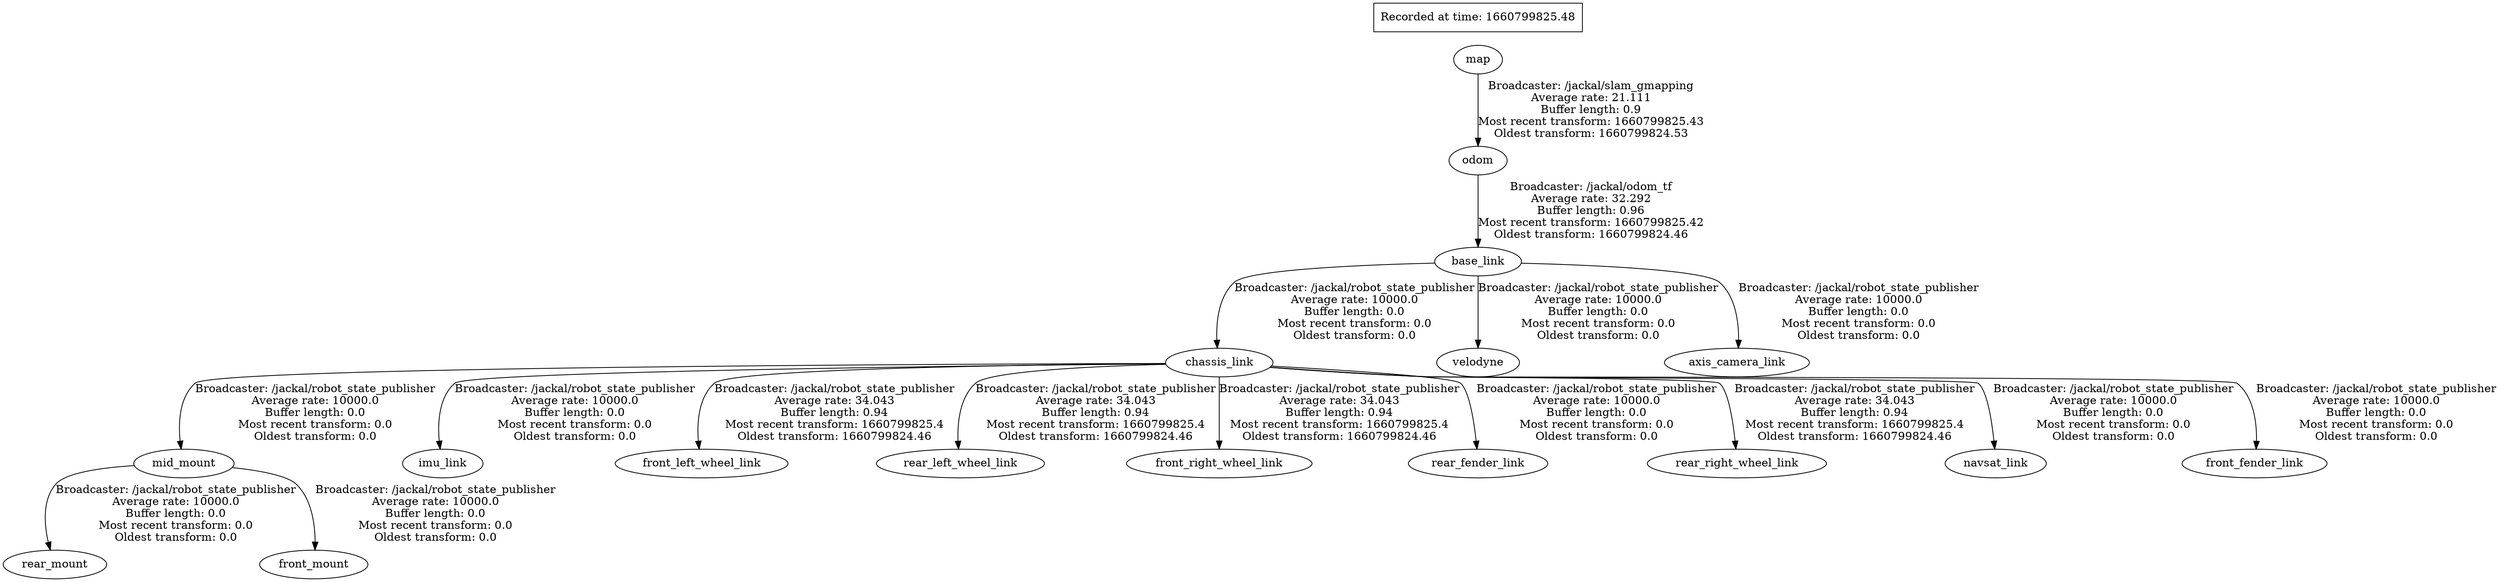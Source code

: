digraph graphname {
	graph [bb="0,0,3169,724",
		compound=True,
		rank=same,
		rankdir=TB,
		ranksep=0.2
	];
	node [label="\N"];
	chassis_link	 [height=0.5,
		label=chassis_link,
		pos="1545,272",
		shape=ellipse,
		width=1.8776];
	mid_mount	 [height=0.5,
		label=mid_mount,
		pos="228.99,145",
		shape=ellipse,
		width=1.7512];
	chassis_link -> mid_mount	 [label="Broadcaster: /jackal/robot_state_publisher\nAverage rate: 10000.0\nBuffer length: 0.0\nMost recent transform: 0.0\nOldest transform: 0.0",
		lp="395.99,208.5",
		penwidth=1,
		pos="e,225.3,163.15 1477.3,271.83 1213.2,271.02 266.26,266.67 242.99,246 223.03,228.26 221.73,196.34 224.04,173.12"];
	imu_link	 [height=0.5,
		label=imu_link,
		pos="557.99,145",
		shape=ellipse,
		width=1.4082];
	chassis_link -> imu_link	 [label="Broadcaster: /jackal/robot_state_publisher\nAverage rate: 10000.0\nBuffer length: 0.0\nMost recent transform: 0.0\nOldest transform: 0.0",
		lp="725.99,208.5",
		penwidth=1,
		pos="e,554.52,163.15 1477.2,271.35 1259.3,269.1 589.91,260.99 572.99,246 552.97,228.26 551.34,196.34 553.38,173.13"];
	front_left_wheel_link	 [height=0.5,
		label=front_left_wheel_link,
		pos="886.99,145",
		shape=ellipse,
		width=3.015];
	chassis_link -> front_left_wheel_link	 [label="Broadcaster: /jackal/robot_state_publisher\nAverage rate: 34.043\nBuffer length: 0.94\nMost recent transform: 1660799825.4\nOldest transform: 1660799824.46",
		lp="1056,208.5",
		penwidth=1,
		pos="e,883.76,163.13 1477.1,271.54 1316.4,270.15 924.17,264.84 902.99,246 882.98,228.19 881,196.29 882.75,173.09"];
	rear_left_wheel_link	 [height=0.5,
		label=rear_left_wheel_link,
		pos="1216,145",
		shape=ellipse,
		width=2.9247];
	chassis_link -> rear_left_wheel_link	 [label="Broadcaster: /jackal/robot_state_publisher\nAverage rate: 34.043\nBuffer length: 0.94\nMost recent transform: 1660799825.4\nOldest transform: 1660799824.46",
		lp="1388,208.5",
		penwidth=1,
		pos="e,1213.5,163.05 1477.5,270.61 1391.7,268.2 1252.6,261.88 1235,246 1215.1,228.04 1212,196.39 1212.9,173.29"];
	front_right_wheel_link	 [height=0.5,
		label=front_right_wheel_link,
		pos="1545,145",
		shape=ellipse,
		width=3.2317];
	chassis_link -> front_right_wheel_link	 [label="Broadcaster: /jackal/robot_state_publisher\nAverage rate: 34.043\nBuffer length: 0.94\nMost recent transform: 1660799825.4\nOldest transform: 1660799824.46",
		lp="1698,208.5",
		penwidth=1,
		pos="e,1545,163.16 1545,253.8 1545,232.77 1545,197.91 1545,173.32"];
	rear_fender_link	 [height=0.5,
		label=rear_fender_link,
		pos="1874,145",
		shape=ellipse,
		width=2.4373];
	chassis_link -> rear_fender_link	 [label="Broadcaster: /jackal/robot_state_publisher\nAverage rate: 10000.0\nBuffer length: 0.0\nMost recent transform: 0.0\nOldest transform: 0.0",
		lp="2025,208.5",
		penwidth=1,
		pos="e,1872.6,163.17 1611.4,268.37 1698.9,263.3 1843.1,253.83 1852,246 1862.7,236.58 1868.6,199.87 1871.5,173.42"];
	rear_right_wheel_link	 [height=0.5,
		label=rear_right_wheel_link,
		pos="2203,145",
		shape=ellipse,
		width=3.1233];
	chassis_link -> rear_right_wheel_link	 [label="Broadcaster: /jackal/robot_state_publisher\nAverage rate: 34.043\nBuffer length: 0.94\nMost recent transform: 1660799825.4\nOldest transform: 1660799824.46",
		lp="2353,208.5",
		penwidth=1,
		pos="e,2201.7,163.27 1609.9,266.81 1664.2,262.68 1743.6,257.08 1813,254 1823.2,253.55 2173.1,252.5 2181,246 2192,236.92 2197.8,200.13 2200.7,173.57"];
	navsat_link	 [height=0.5,
		label=navsat_link,
		pos="2532,145",
		shape=ellipse,
		width=1.7693];
	chassis_link -> navsat_link	 [label="Broadcaster: /jackal/robot_state_publisher\nAverage rate: 10000.0\nBuffer length: 0.0\nMost recent transform: 0.0\nOldest transform: 0.0",
		lp="2682,208.5",
		penwidth=1,
		pos="e,2530.7,163.29 1609.7,266.65 1663.9,262.4 1743.4,256.73 1813,254 1822.7,253.62 2502.5,252.12 2510,246 2521.1,236.98 2526.9,200.17 2529.7,173.59"];
	front_fender_link	 [height=0.5,
		label=front_fender_link,
		pos="2861,145",
		shape=ellipse,
		width=2.5276];
	chassis_link -> front_fender_link	 [label="Broadcaster: /jackal/robot_state_publisher\nAverage rate: 10000.0\nBuffer length: 0.0\nMost recent transform: 0.0\nOldest transform: 0.0",
		lp="3016,208.5",
		penwidth=1,
		pos="e,2863.1,163.39 1609.7,266.58 1663.9,262.29 1743.4,256.6 1813,254 1827.2,253.47 2827.9,254.98 2839,246 2860,228.93 2863.9,196.89 2863.5,173.46"];
	rear_mount	 [height=0.5,
		label=rear_mount,
		pos="64.994,18",
		shape=ellipse,
		width=1.8054];
	mid_mount -> rear_mount	 [label="Broadcaster: /jackal/robot_state_publisher\nAverage rate: 10000.0\nBuffer length: 0.0\nMost recent transform: 0.0\nOldest transform: 0.0",
		lp="218.99,81.5",
		penwidth=1,
		pos="e,58.887,36.107 169.25,139.21 125.59,134.37 72.869,126.98 65.994,119 48.997,99.275 51.381,68.454 56.381,46.044"];
	front_mount	 [height=0.5,
		label=front_mount,
		pos="393.99,18",
		shape=ellipse,
		width=1.8957];
	mid_mount -> front_mount	 [label="Broadcaster: /jackal/robot_state_publisher\nAverage rate: 10000.0\nBuffer length: 0.0\nMost recent transform: 0.0\nOldest transform: 0.0",
		lp="548.99,81.5",
		penwidth=1,
		pos="e,395.6,36.164 290.25,140.59 323.51,136.92 360.2,130.4 371.99,119 391.27,100.38 395.54,69.11 395.76,46.288"];
	map	 [height=0.5,
		label=map,
		pos="1874,653",
		shape=ellipse,
		width=0.84854];
	odom	 [height=0.5,
		label=odom,
		pos="1874,526",
		shape=ellipse,
		width=1.011];
	map -> odom	 [label="Broadcaster: /jackal/slam_gmapping\nAverage rate: 21.111\nBuffer length: 0.9\nMost recent transform: 1660799825.43\nOldest transform: 1660799824.53",
		lp="2016.5,589.5",
		penwidth=1,
		pos="e,1874,544.16 1874,634.8 1874,613.77 1874,578.91 1874,554.32"];
	base_link	 [height=0.5,
		label=base_link,
		pos="1874,399",
		shape=ellipse,
		width=1.5165];
	odom -> base_link	 [label="Broadcaster: /jackal/odom_tf\nAverage rate: 32.292\nBuffer length: 0.96\nMost recent transform: 1660799825.42\nOldest transform: 1660799824.46",
		lp="2016.5,462.5",
		penwidth=1,
		pos="e,1874,417.16 1874,507.8 1874,486.77 1874,451.91 1874,427.32"];
	base_link -> chassis_link	 [label="Broadcaster: /jackal/robot_state_publisher\nAverage rate: 10000.0\nBuffer length: 0.0\nMost recent transform: 0.0\nOldest transform: 0.0",
		lp="1717,335.5",
		penwidth=1,
		pos="e,1542.5,290.05 1819.3,397.95 1735.3,395.83 1582.5,389.69 1564,373 1544.1,355.04 1541,323.39 1541.9,300.29"];
	velodyne	 [height=0.5,
		label=velodyne,
		pos="1874,272",
		shape=ellipse,
		width=1.4443];
	base_link -> velodyne	 [label="Broadcaster: /jackal/robot_state_publisher\nAverage rate: 10000.0\nBuffer length: 0.0\nMost recent transform: 0.0\nOldest transform: 0.0",
		lp="2027,335.5",
		penwidth=1,
		pos="e,1874,290.16 1874,380.8 1874,359.77 1874,324.91 1874,300.32"];
	axis_camera_link	 [height=0.5,
		label=axis_camera_link,
		pos="2203,272",
		shape=ellipse,
		width=2.5276];
	base_link -> axis_camera_link	 [label="Broadcaster: /jackal/robot_state_publisher\nAverage rate: 10000.0\nBuffer length: 0.0\nMost recent transform: 0.0\nOldest transform: 0.0",
		lp="2358,335.5",
		penwidth=1,
		pos="e,2204.9,290.11 1928.8,397.84 2012,395.56 2162.5,389.23 2181,373 2201.3,355.22 2205.3,323.53 2205.2,300.38"];
	"_22Recorded_20at_20time_3A_201660799825.48_22"	 [height=0.5,
		label="Recorded at time: 1660799825.48",
		pos="1874,706",
		shape=box,
		width=3.6389];
	"_22Recorded_20at_20time_3A_201660799825.48_22" -> map	 [penwidth=1,
		pos="e,1874,671.09 1874,687.76 1874,685.66 1874,683.47 1874,681.27",
		style=invis];
}
